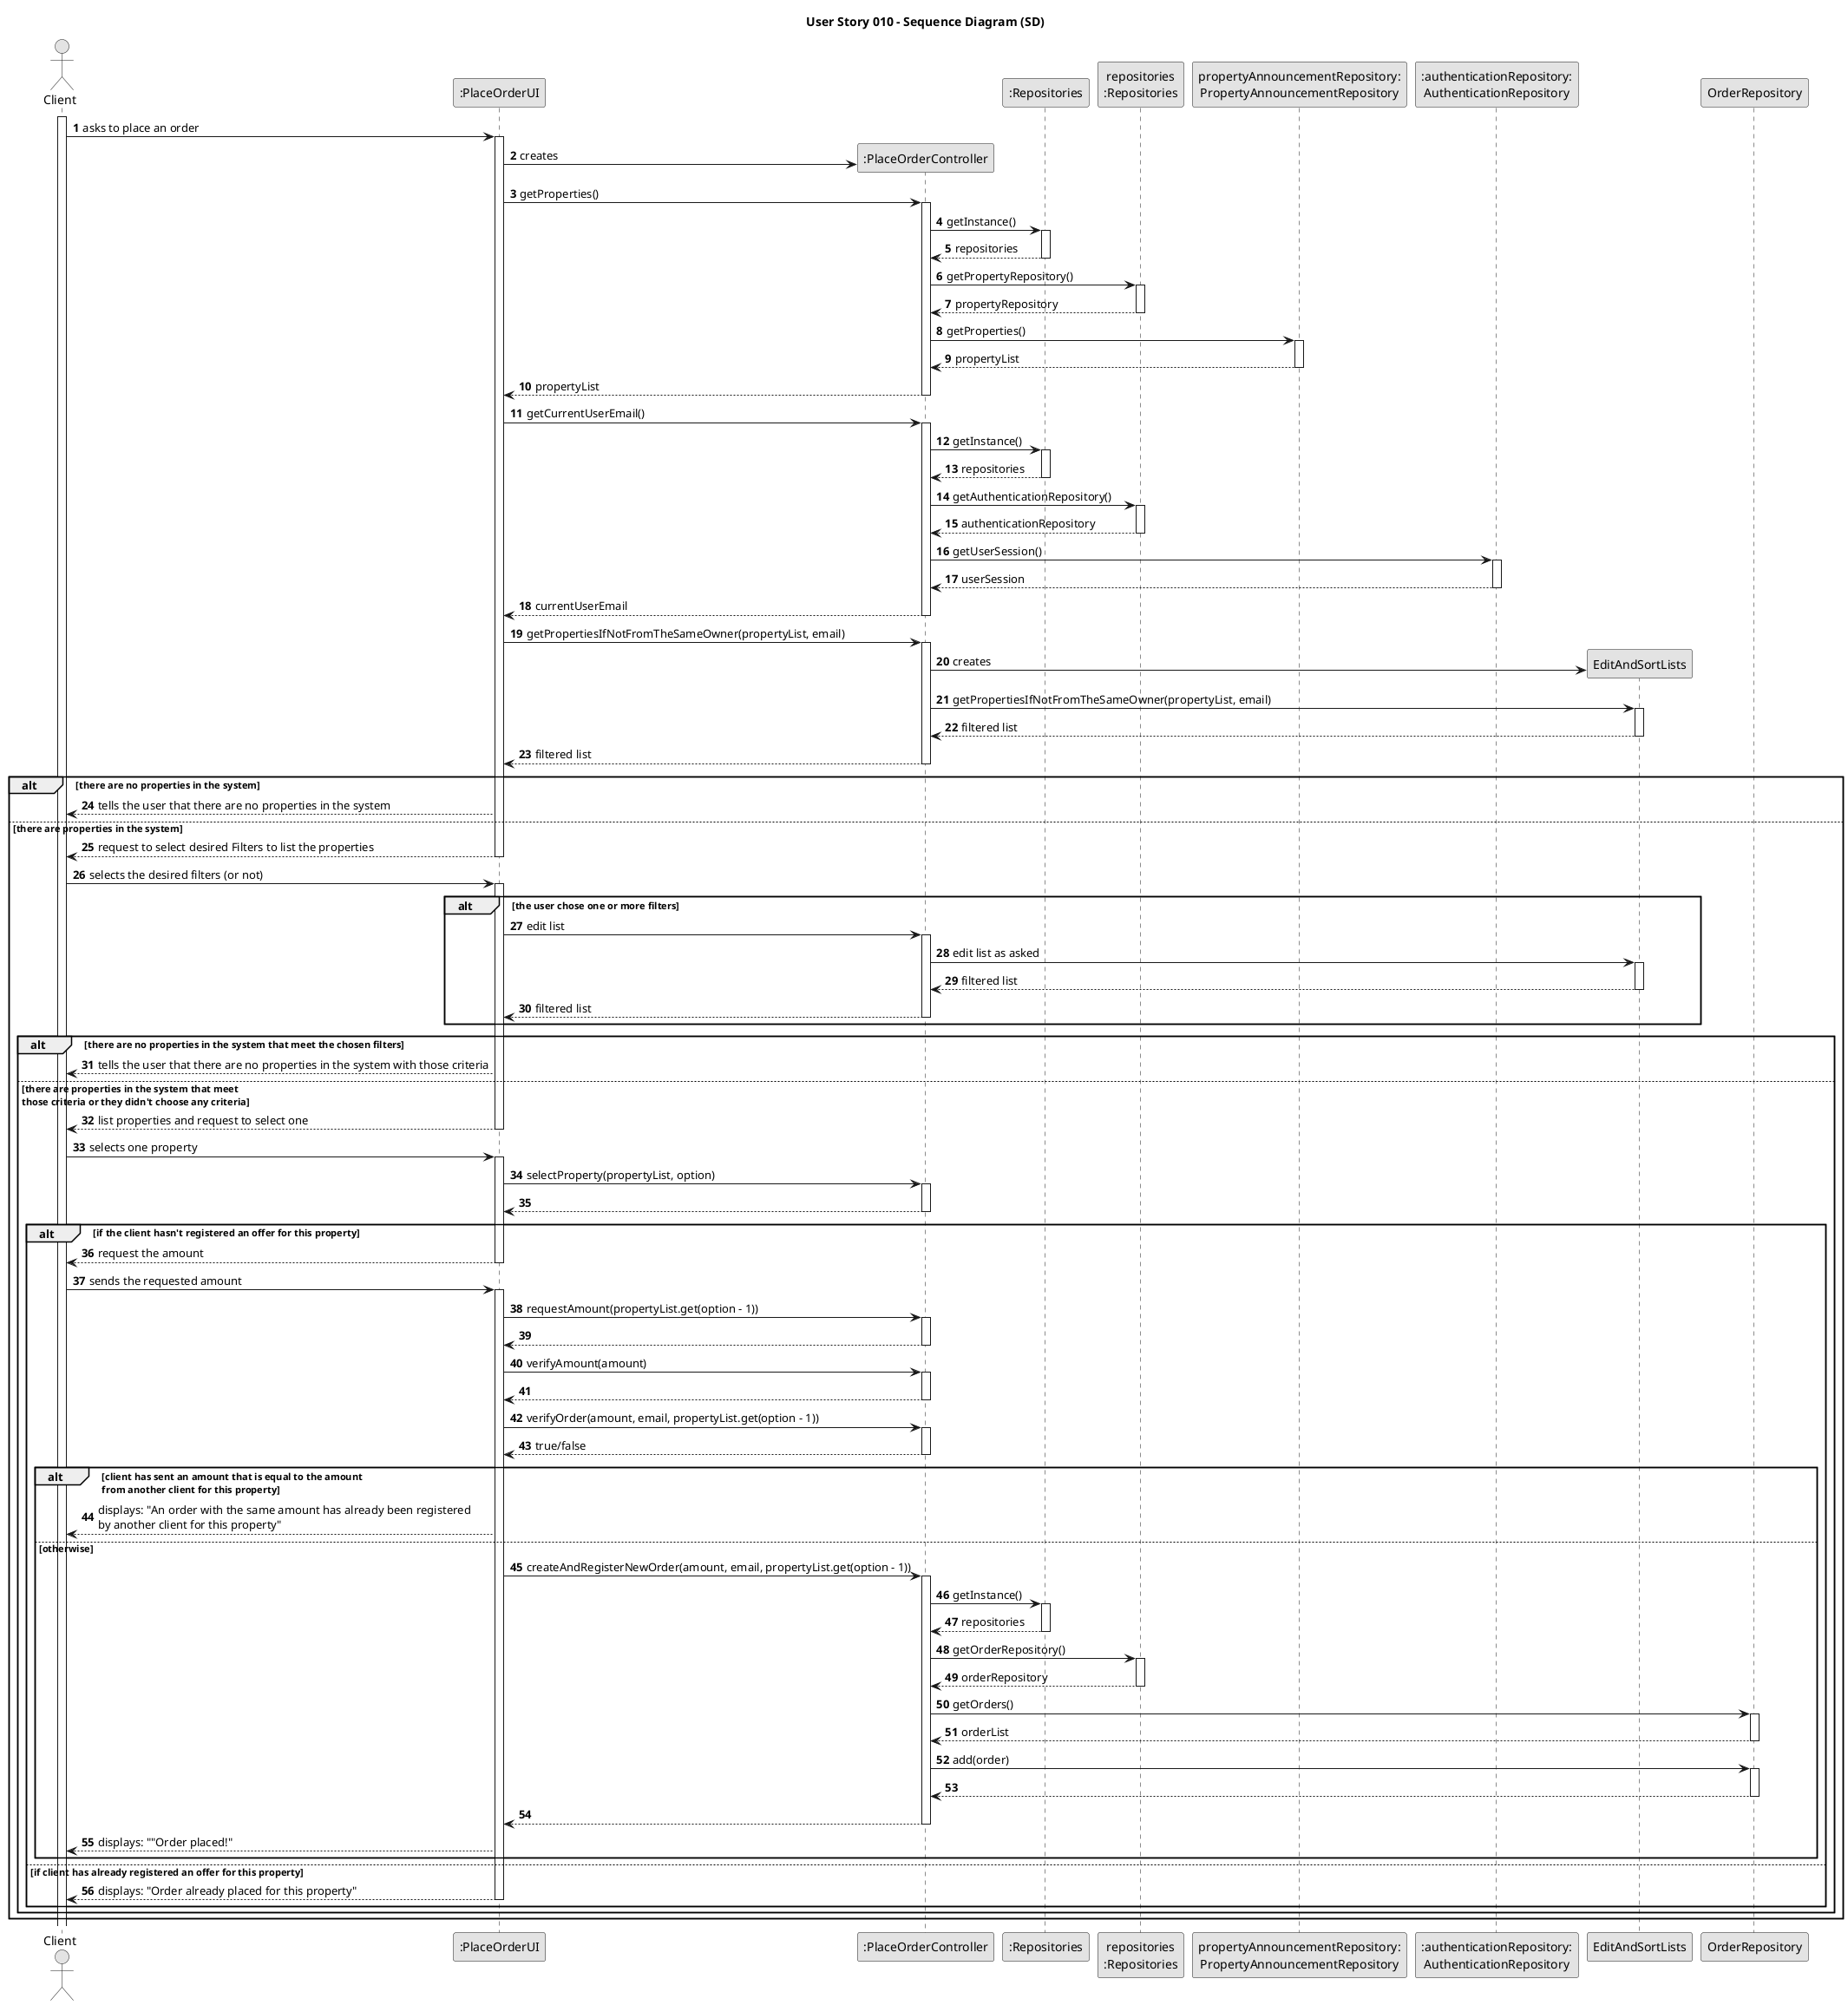 @startuml
skinparam monochrome true
skinparam packageStyle rectangle
skinparam shadowing false

title User Story 010 - Sequence Diagram (SD)

autonumber

'hide footbox
actor "Client" as Client
participant ":PlaceOrderUI" as UI
participant ":PlaceOrderController" as CTRL
participant ":Repositories" as RepositorySingleton
participant "repositories\n:Repositories" as PLAT
participant "propertyAnnouncementRepository:\nPropertyAnnouncementRepository" as REP
participant ":authenticationRepository:\nAuthenticationRepository" as AUTHRepository
participant "EditAndSortLists" as EAS
participant "OrderRepository" as REO



activate Client

    Client -> UI : asks to place an order
    activate UI

    UI -> CTRL** : creates
    UI -> CTRL : getProperties()
    activate CTRL

    CTRL -> RepositorySingleton : getInstance()
    activate RepositorySingleton

    RepositorySingleton --> CTRL: repositories
    deactivate RepositorySingleton

    CTRL -> PLAT : getPropertyRepository()
    activate PLAT

    PLAT --> CTRL: propertyRepository
    deactivate PLAT

    CTRL -> REP : getProperties()
    activate REP

    REP --> CTRL : propertyList
    deactivate REP

    CTRL --> UI : propertyList
    deactivate CTRL

    UI -> CTRL : getCurrentUserEmail()
    activate CTRL

    CTRL -> RepositorySingleton : getInstance()
    activate RepositorySingleton

    RepositorySingleton --> CTRL: repositories
    deactivate RepositorySingleton

    CTRL -> PLAT : getAuthenticationRepository()
    activate PLAT

    PLAT --> CTRL: authenticationRepository
    deactivate PLAT

    CTRL -> AUTHRepository : getUserSession()
    activate AUTHRepository

    AUTHRepository --> CTRL : userSession
    deactivate AUTHRepository

    CTRL --> UI : currentUserEmail
    deactivate CTRL

    UI -> CTRL : getPropertiesIfNotFromTheSameOwner(propertyList, email)
    activate CTRL

    CTRL -> EAS** : creates
    CTRL -> EAS : getPropertiesIfNotFromTheSameOwner(propertyList, email)
    activate EAS

    EAS --> CTRL : filtered list
    deactivate EAS

    CTRL --> UI : filtered list
    deactivate CTRL


    alt there are no properties in the system
        UI --> Client : tells the user that there are no properties in the system
    else there are properties in the system

        UI --> Client : request to select desired Filters to list the properties
    deactivate UI

    Client -> UI : selects the desired filters (or not)
    activate UI

    alt the user chose one or more filters
    UI -> CTRL : edit list
    activate CTRL
    CTRL -> EAS : edit list as asked
    activate EAS
    EAS --> CTRL : filtered list
    deactivate EAS
    CTRL --> UI : filtered list
    deactivate CTRL
    end

    alt there are no properties in the system that meet the chosen filters
        UI --> Client : tells the user that there are no properties in the system with those criteria
    else there are properties in the system that meet\nthose criteria or they didn't choose any criteria
        UI --> Client : list properties and request to select one
    deactivate UI

    Client -> UI : selects one property
    activate UI
    UI -> CTRL : selectProperty(propertyList, option)
    activate CTRL
    CTRL --> UI
    deactivate CTRL

    alt if the client hasn't registered an offer for this property

        UI --> Client : request the amount
    deactivate UI

    Client -> UI : sends the requested amount
    activate UI
    UI -> CTRL : requestAmount(propertyList.get(option - 1))
    activate CTRL
    CTRL --> UI
    deactivate CTRL
    UI -> CTRL : verifyAmount(amount)
    activate CTRL
    CTRL --> UI
    deactivate CTRL
    UI -> CTRL : verifyOrder(amount, email, propertyList.get(option - 1))
    activate CTRL
    CTRL --> UI : true/false
    deactivate CTRL


    alt client has sent an amount that is equal to the amount \nfrom another client for this property
            UI --> Client : displays: "An order with the same amount has already been registered \nby another client for this property"
            else otherwise
            UI -> CTRL : createAndRegisterNewOrder(amount, email, propertyList.get(option - 1))
            activate CTRL
            CTRL -> RepositorySingleton : getInstance()
            activate RepositorySingleton

            RepositorySingleton --> CTRL: repositories
            deactivate RepositorySingleton

            CTRL -> PLAT : getOrderRepository()
            activate PLAT

            PLAT --> CTRL: orderRepository
            deactivate PLAT

            CTRL -> REO : getOrders()
            activate REO

            REO --> CTRL : orderList
            deactivate REO

            CTRL -> REO : add(order)
            activate REO
            REO --> CTRL
            deactivate REO
            CTRL --> UI
            deactivate CTRL
        UI --> Client : displays: ""Order placed!"
        end

    else if client has already registered an offer for this property
        UI --> Client : displays: "Order already placed for this property"
        deactivate UI
        end
        end
        end

@enduml